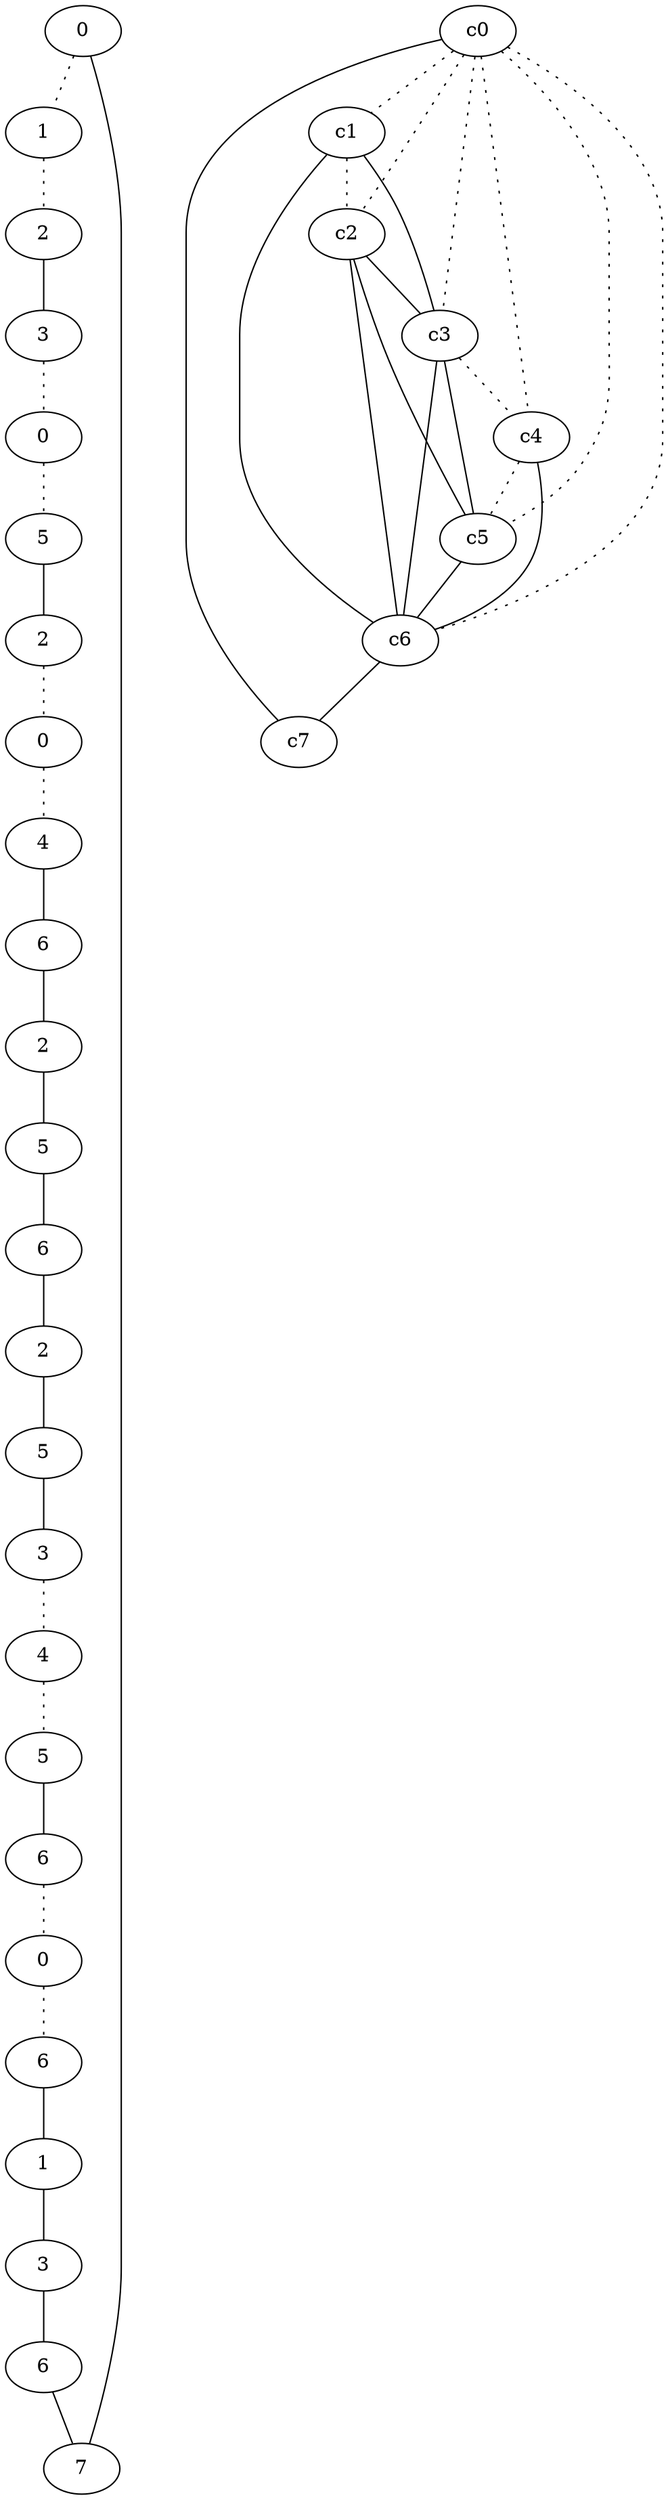 graph {
a0[label=0];
a1[label=1];
a2[label=2];
a3[label=3];
a4[label=0];
a5[label=5];
a6[label=2];
a7[label=0];
a8[label=4];
a9[label=6];
a10[label=2];
a11[label=5];
a12[label=6];
a13[label=2];
a14[label=5];
a15[label=3];
a16[label=4];
a17[label=5];
a18[label=6];
a19[label=0];
a20[label=6];
a21[label=1];
a22[label=3];
a23[label=6];
a24[label=7];
a0 -- a1 [style=dotted];
a0 -- a24;
a1 -- a2 [style=dotted];
a2 -- a3;
a3 -- a4 [style=dotted];
a4 -- a5 [style=dotted];
a5 -- a6;
a6 -- a7 [style=dotted];
a7 -- a8 [style=dotted];
a8 -- a9;
a9 -- a10;
a10 -- a11;
a11 -- a12;
a12 -- a13;
a13 -- a14;
a14 -- a15;
a15 -- a16 [style=dotted];
a16 -- a17 [style=dotted];
a17 -- a18;
a18 -- a19 [style=dotted];
a19 -- a20 [style=dotted];
a20 -- a21;
a21 -- a22;
a22 -- a23;
a23 -- a24;
c0 -- c1 [style=dotted];
c0 -- c2 [style=dotted];
c0 -- c3 [style=dotted];
c0 -- c4 [style=dotted];
c0 -- c5 [style=dotted];
c0 -- c6 [style=dotted];
c0 -- c7;
c1 -- c2 [style=dotted];
c1 -- c3;
c1 -- c6;
c2 -- c3;
c2 -- c5;
c2 -- c6;
c3 -- c4 [style=dotted];
c3 -- c5;
c3 -- c6;
c4 -- c5 [style=dotted];
c4 -- c6;
c5 -- c6;
c6 -- c7;
}

